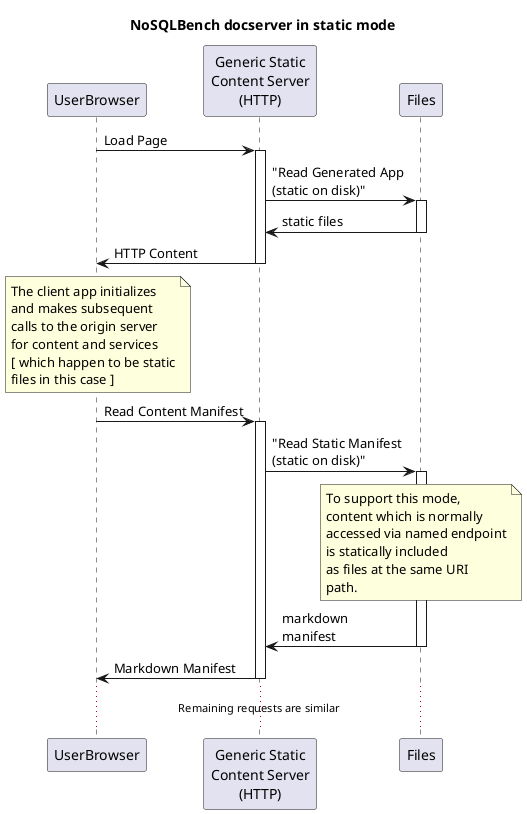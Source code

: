 @startuml
title NoSQLBench docserver in static mode
participant "UserBrowser" as u
participant "Generic Static\nContent Server\n(HTTP)" as nb
participant "Files" as content

u -> nb : Load Page
activate nb

nb -> content : "Read Generated App\n(static on disk)"
activate content
nb <- content : static files
deactivate content

u <- nb : HTTP Content
deactivate nb


note over u
The client app initializes
and makes subsequent
calls to the origin server
for content and services
[ which happen to be static
files in this case ]
end note

u -> nb: Read Content Manifest
activate nb

nb -> content : "Read Static Manifest\n(static on disk)"
activate content
note over content
    To support this mode,
    content which is normally
    accessed via named endpoint
    is statically included
    as files at the same URI
    path.
end note
nb <- content : markdown\nmanifest
deactivate content
u <- nb: Markdown Manifest
deactivate nb

... Remaining requests are similar ...



@enduml